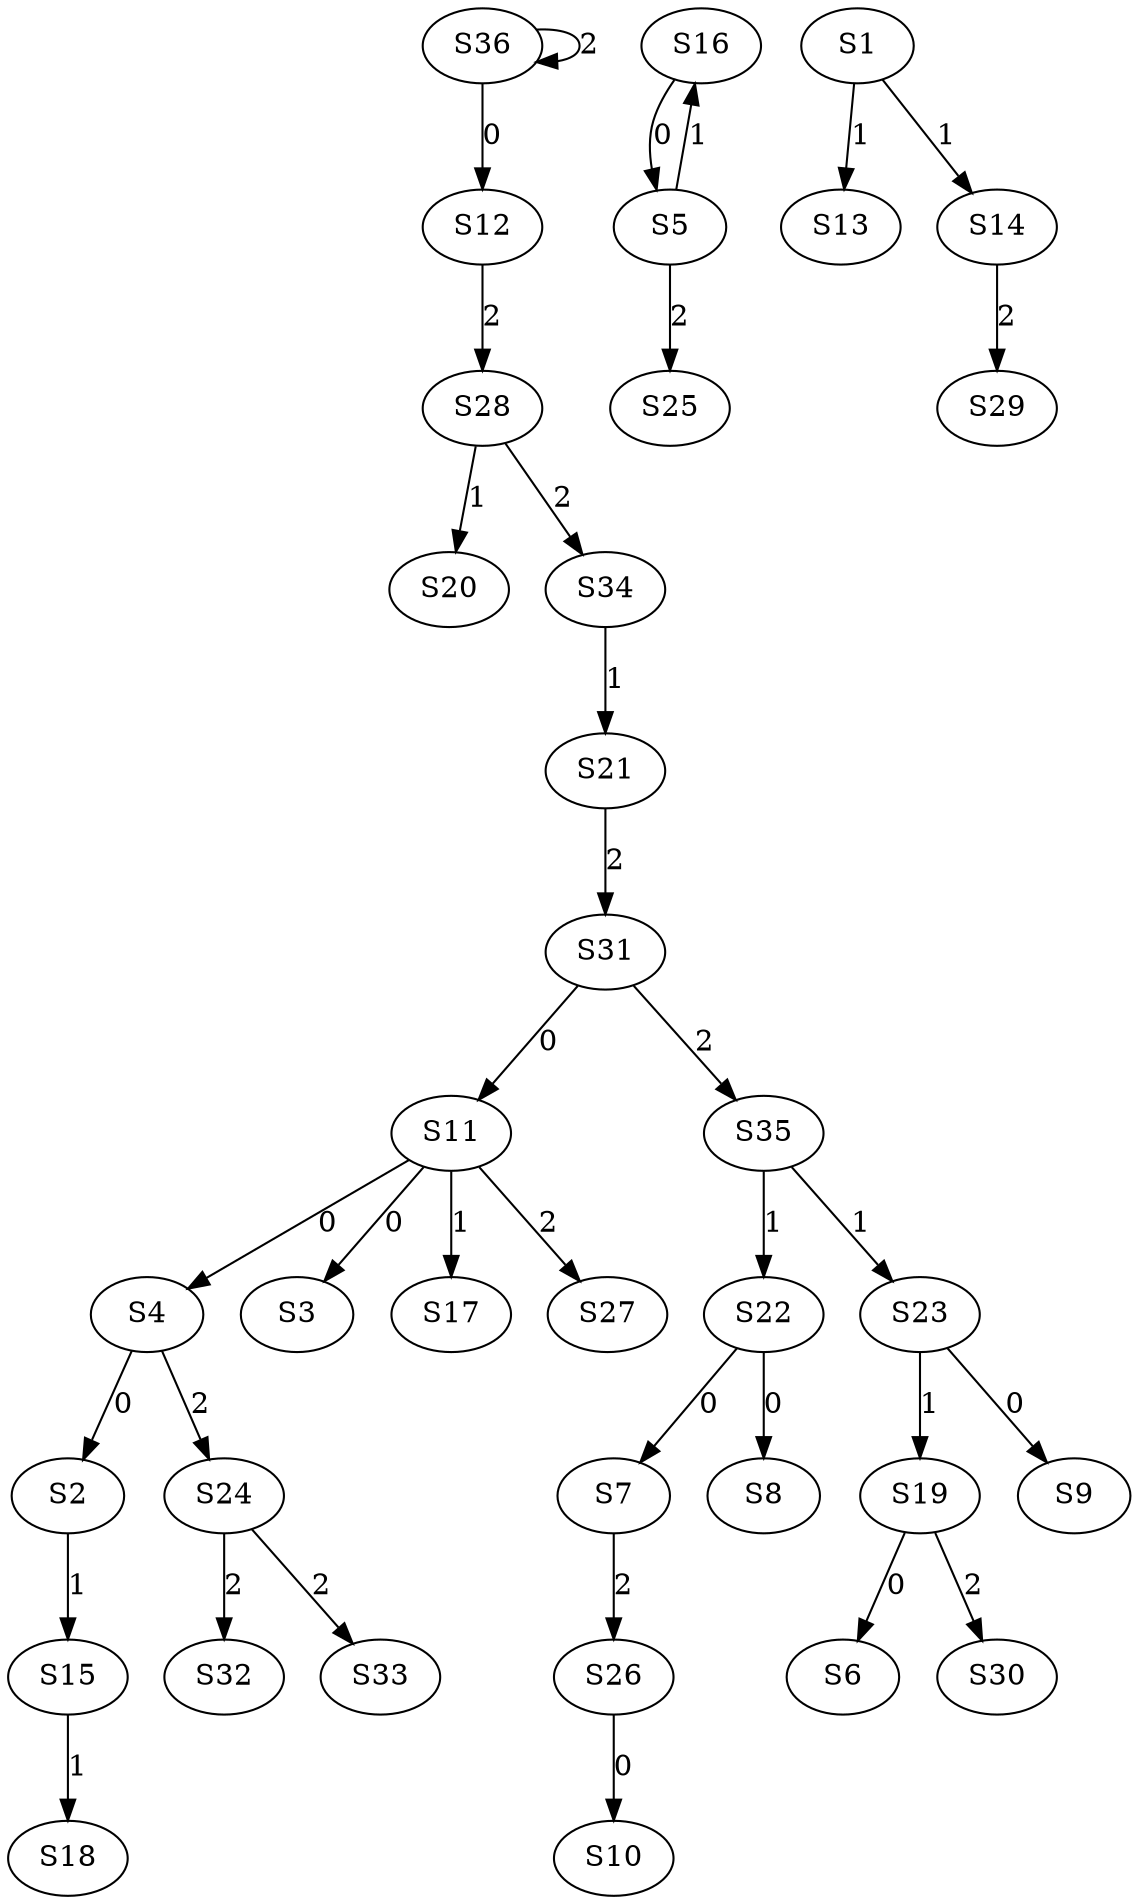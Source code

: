 strict digraph {
	S4 -> S2 [ label = 0 ];
	S11 -> S3 [ label = 0 ];
	S11 -> S4 [ label = 0 ];
	S16 -> S5 [ label = 0 ];
	S19 -> S6 [ label = 0 ];
	S22 -> S7 [ label = 0 ];
	S22 -> S8 [ label = 0 ];
	S23 -> S9 [ label = 0 ];
	S26 -> S10 [ label = 0 ];
	S31 -> S11 [ label = 0 ];
	S36 -> S12 [ label = 0 ];
	S1 -> S13 [ label = 1 ];
	S1 -> S14 [ label = 1 ];
	S2 -> S15 [ label = 1 ];
	S5 -> S16 [ label = 1 ];
	S11 -> S17 [ label = 1 ];
	S15 -> S18 [ label = 1 ];
	S23 -> S19 [ label = 1 ];
	S28 -> S20 [ label = 1 ];
	S34 -> S21 [ label = 1 ];
	S35 -> S22 [ label = 1 ];
	S35 -> S23 [ label = 1 ];
	S4 -> S24 [ label = 2 ];
	S5 -> S25 [ label = 2 ];
	S7 -> S26 [ label = 2 ];
	S11 -> S27 [ label = 2 ];
	S12 -> S28 [ label = 2 ];
	S14 -> S29 [ label = 2 ];
	S19 -> S30 [ label = 2 ];
	S21 -> S31 [ label = 2 ];
	S24 -> S32 [ label = 2 ];
	S24 -> S33 [ label = 2 ];
	S28 -> S34 [ label = 2 ];
	S31 -> S35 [ label = 2 ];
	S36 -> S36 [ label = 2 ];
}
